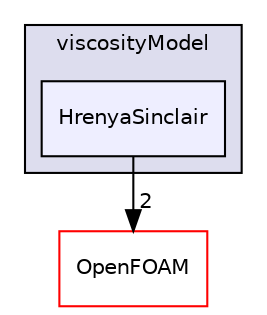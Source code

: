 digraph "src/phaseSystemModels/reactingEulerFoam/reactingTwoPhaseEulerFoam/twoPhaseCompressibleTurbulenceModels/kineticTheoryModels/viscosityModel/HrenyaSinclair" {
  bgcolor=transparent;
  compound=true
  node [ fontsize="10", fontname="Helvetica"];
  edge [ labelfontsize="10", labelfontname="Helvetica"];
  subgraph clusterdir_1ef4082252b642dcdf7857653ac7d554 {
    graph [ bgcolor="#ddddee", pencolor="black", label="viscosityModel" fontname="Helvetica", fontsize="10", URL="dir_1ef4082252b642dcdf7857653ac7d554.html"]
  dir_c3bede14d36f3c1db7b133feea2ec57a [shape=box, label="HrenyaSinclair", style="filled", fillcolor="#eeeeff", pencolor="black", URL="dir_c3bede14d36f3c1db7b133feea2ec57a.html"];
  }
  dir_c5473ff19b20e6ec4dfe5c310b3778a8 [shape=box label="OpenFOAM" color="red" URL="dir_c5473ff19b20e6ec4dfe5c310b3778a8.html"];
  dir_c3bede14d36f3c1db7b133feea2ec57a->dir_c5473ff19b20e6ec4dfe5c310b3778a8 [headlabel="2", labeldistance=1.5 headhref="dir_003357_002151.html"];
}
